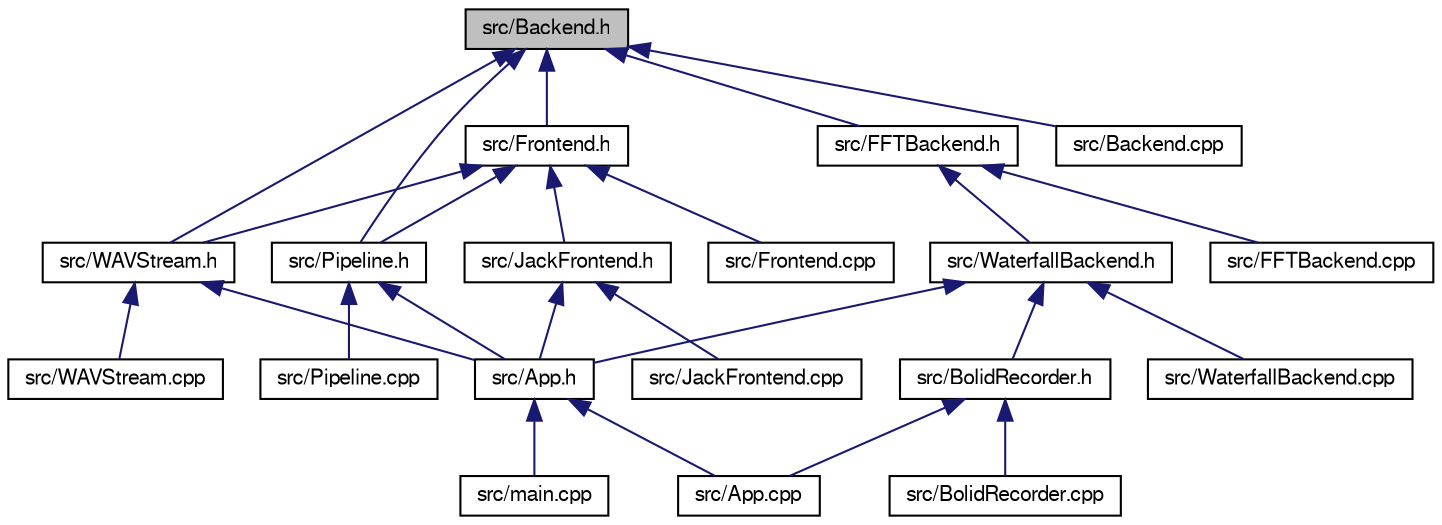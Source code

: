 digraph "src/Backend.h"
{
  edge [fontname="FreeSans",fontsize="10",labelfontname="FreeSans",labelfontsize="10"];
  node [fontname="FreeSans",fontsize="10",shape=record];
  Node1 [label="src/Backend.h",height=0.2,width=0.4,color="black", fillcolor="grey75", style="filled" fontcolor="black"];
  Node1 -> Node2 [dir="back",color="midnightblue",fontsize="10",style="solid",fontname="FreeSans"];
  Node2 [label="src/Frontend.h",height=0.2,width=0.4,color="black", fillcolor="white", style="filled",URL="$_frontend_8h.html",tooltip="Header file for the Frontend class. "];
  Node2 -> Node3 [dir="back",color="midnightblue",fontsize="10",style="solid",fontname="FreeSans"];
  Node3 [label="src/Pipeline.h",height=0.2,width=0.4,color="black", fillcolor="white", style="filled",URL="$_pipeline_8h.html",tooltip="Header file for the Pipeline class. "];
  Node3 -> Node4 [dir="back",color="midnightblue",fontsize="10",style="solid",fontname="FreeSans"];
  Node4 [label="src/App.h",height=0.2,width=0.4,color="black", fillcolor="white", style="filled",URL="$_app_8h.html",tooltip="Header file for the App class. "];
  Node4 -> Node5 [dir="back",color="midnightblue",fontsize="10",style="solid",fontname="FreeSans"];
  Node5 [label="src/App.cpp",height=0.2,width=0.4,color="black", fillcolor="white", style="filled",URL="$_app_8cpp.html",tooltip="Implementation file for the App class. "];
  Node4 -> Node6 [dir="back",color="midnightblue",fontsize="10",style="solid",fontname="FreeSans"];
  Node6 [label="src/main.cpp",height=0.2,width=0.4,color="black", fillcolor="white", style="filled",URL="$main_8cpp.html"];
  Node3 -> Node7 [dir="back",color="midnightblue",fontsize="10",style="solid",fontname="FreeSans"];
  Node7 [label="src/Pipeline.cpp",height=0.2,width=0.4,color="black", fillcolor="white", style="filled",URL="$_pipeline_8cpp.html",tooltip="Implementation file for the Pipeline class. "];
  Node2 -> Node8 [dir="back",color="midnightblue",fontsize="10",style="solid",fontname="FreeSans"];
  Node8 [label="src/WAVStream.h",height=0.2,width=0.4,color="black", fillcolor="white", style="filled",URL="$_w_a_v_stream_8h.html",tooltip="Header file for the WAVStream class. "];
  Node8 -> Node4 [dir="back",color="midnightblue",fontsize="10",style="solid",fontname="FreeSans"];
  Node8 -> Node9 [dir="back",color="midnightblue",fontsize="10",style="solid",fontname="FreeSans"];
  Node9 [label="src/WAVStream.cpp",height=0.2,width=0.4,color="black", fillcolor="white", style="filled",URL="$_w_a_v_stream_8cpp.html",tooltip="Implementation file for the WAVStream class. "];
  Node2 -> Node10 [dir="back",color="midnightblue",fontsize="10",style="solid",fontname="FreeSans"];
  Node10 [label="src/JackFrontend.h",height=0.2,width=0.4,color="black", fillcolor="white", style="filled",URL="$_jack_frontend_8h.html",tooltip="Header file for the JackFrontend class. "];
  Node10 -> Node4 [dir="back",color="midnightblue",fontsize="10",style="solid",fontname="FreeSans"];
  Node10 -> Node11 [dir="back",color="midnightblue",fontsize="10",style="solid",fontname="FreeSans"];
  Node11 [label="src/JackFrontend.cpp",height=0.2,width=0.4,color="black", fillcolor="white", style="filled",URL="$_jack_frontend_8cpp.html",tooltip="Implementation file for the JackFrontend class. "];
  Node2 -> Node12 [dir="back",color="midnightblue",fontsize="10",style="solid",fontname="FreeSans"];
  Node12 [label="src/Frontend.cpp",height=0.2,width=0.4,color="black", fillcolor="white", style="filled",URL="$_frontend_8cpp.html",tooltip="Implementation file for the Frontend class. "];
  Node1 -> Node3 [dir="back",color="midnightblue",fontsize="10",style="solid",fontname="FreeSans"];
  Node1 -> Node8 [dir="back",color="midnightblue",fontsize="10",style="solid",fontname="FreeSans"];
  Node1 -> Node13 [dir="back",color="midnightblue",fontsize="10",style="solid",fontname="FreeSans"];
  Node13 [label="src/FFTBackend.h",height=0.2,width=0.4,color="black", fillcolor="white", style="filled",URL="$_f_f_t_backend_8h.html",tooltip="Header file for the FFTBackend class. "];
  Node13 -> Node14 [dir="back",color="midnightblue",fontsize="10",style="solid",fontname="FreeSans"];
  Node14 [label="src/WaterfallBackend.h",height=0.2,width=0.4,color="black", fillcolor="white", style="filled",URL="$_waterfall_backend_8h.html",tooltip="Header file for the WaterfallBackend class. "];
  Node14 -> Node4 [dir="back",color="midnightblue",fontsize="10",style="solid",fontname="FreeSans"];
  Node14 -> Node15 [dir="back",color="midnightblue",fontsize="10",style="solid",fontname="FreeSans"];
  Node15 [label="src/BolidRecorder.h",height=0.2,width=0.4,color="black", fillcolor="white", style="filled",URL="$_bolid_recorder_8h.html",tooltip="Header file for the BolidRecorder class. "];
  Node15 -> Node5 [dir="back",color="midnightblue",fontsize="10",style="solid",fontname="FreeSans"];
  Node15 -> Node16 [dir="back",color="midnightblue",fontsize="10",style="solid",fontname="FreeSans"];
  Node16 [label="src/BolidRecorder.cpp",height=0.2,width=0.4,color="black", fillcolor="white", style="filled",URL="$_bolid_recorder_8cpp.html",tooltip="Implementation file for the BolidRecorder class. "];
  Node14 -> Node17 [dir="back",color="midnightblue",fontsize="10",style="solid",fontname="FreeSans"];
  Node17 [label="src/WaterfallBackend.cpp",height=0.2,width=0.4,color="black", fillcolor="white", style="filled",URL="$_waterfall_backend_8cpp.html",tooltip="Implementation file for the WaterfallBackend class. "];
  Node13 -> Node18 [dir="back",color="midnightblue",fontsize="10",style="solid",fontname="FreeSans"];
  Node18 [label="src/FFTBackend.cpp",height=0.2,width=0.4,color="black", fillcolor="white", style="filled",URL="$_f_f_t_backend_8cpp.html",tooltip="Implementation file for the FFTBackend class. "];
  Node1 -> Node19 [dir="back",color="midnightblue",fontsize="10",style="solid",fontname="FreeSans"];
  Node19 [label="src/Backend.cpp",height=0.2,width=0.4,color="black", fillcolor="white", style="filled",URL="$_backend_8cpp.html",tooltip="Implementation file for the Backend class. "];
}
